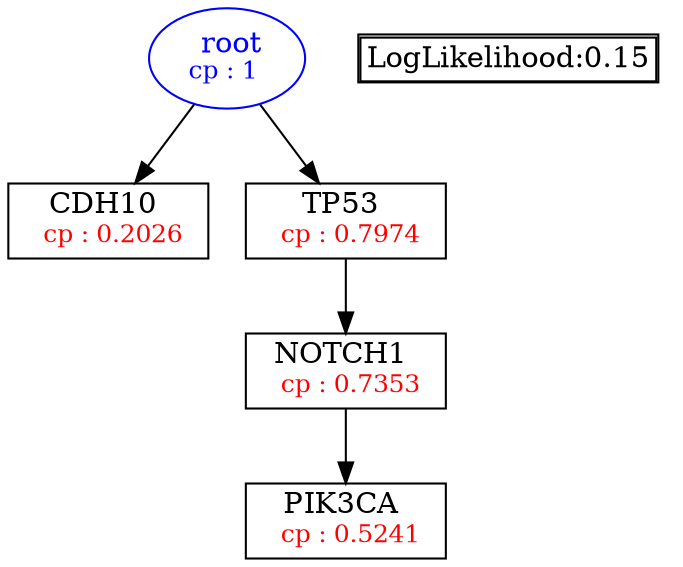 digraph tree {
    "root" [label=<<font color='Blue'> root</font><br/><font color='Blue' POINT-SIZE='12'>cp : 1 </font>>, shape=oval, color=Blue];
    "S2" [label =<CDH10 <br/> <font color='Red' POINT-SIZE='12'> cp : 0.2026 </font>>, shape=box];
    "S4" [label =<TP53 <br/> <font color='Red' POINT-SIZE='12'> cp : 0.7974 </font>>, shape=box];
    "S3" [label =<NOTCH1 <br/> <font color='Red' POINT-SIZE='12'> cp : 0.7353 </font>>, shape=box];
    "S1" [label =<PIK3CA <br/> <font color='Red' POINT-SIZE='12'> cp : 0.5241 </font>>, shape=box];
    "root" -> "S2";
    "root" -> "S4";
    "S4" -> "S3";
    "S3" -> "S1";

    node[shape=plaintext]
    fontsize="10"
    struct1 [label=
    <<TABLE BORDER="1" CELLBORDER="1" CELLSPACING="0" >
    <TR><TD ALIGN="LEFT">LogLikelihood:0.15</TD></TR>
    </TABLE>>];

}
